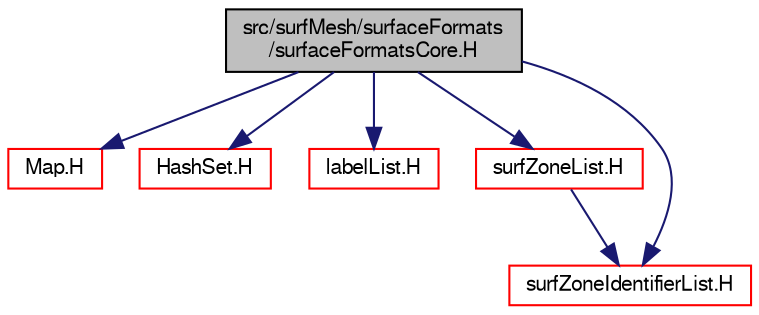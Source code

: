 digraph "src/surfMesh/surfaceFormats/surfaceFormatsCore.H"
{
  bgcolor="transparent";
  edge [fontname="FreeSans",fontsize="10",labelfontname="FreeSans",labelfontsize="10"];
  node [fontname="FreeSans",fontsize="10",shape=record];
  Node0 [label="src/surfMesh/surfaceFormats\l/surfaceFormatsCore.H",height=0.2,width=0.4,color="black", fillcolor="grey75", style="filled", fontcolor="black"];
  Node0 -> Node1 [color="midnightblue",fontsize="10",style="solid",fontname="FreeSans"];
  Node1 [label="Map.H",height=0.2,width=0.4,color="red",URL="$a08489.html"];
  Node0 -> Node47 [color="midnightblue",fontsize="10",style="solid",fontname="FreeSans"];
  Node47 [label="HashSet.H",height=0.2,width=0.4,color="red",URL="$a08471.html"];
  Node0 -> Node49 [color="midnightblue",fontsize="10",style="solid",fontname="FreeSans"];
  Node49 [label="labelList.H",height=0.2,width=0.4,color="red",URL="$a12380.html"];
  Node0 -> Node58 [color="midnightblue",fontsize="10",style="solid",fontname="FreeSans"];
  Node58 [label="surfZoneList.H",height=0.2,width=0.4,color="red",URL="$a15332.html"];
  Node58 -> Node79 [color="midnightblue",fontsize="10",style="solid",fontname="FreeSans"];
  Node79 [label="surfZoneIdentifierList.H",height=0.2,width=0.4,color="red",URL="$a15341.html"];
  Node0 -> Node79 [color="midnightblue",fontsize="10",style="solid",fontname="FreeSans"];
}
